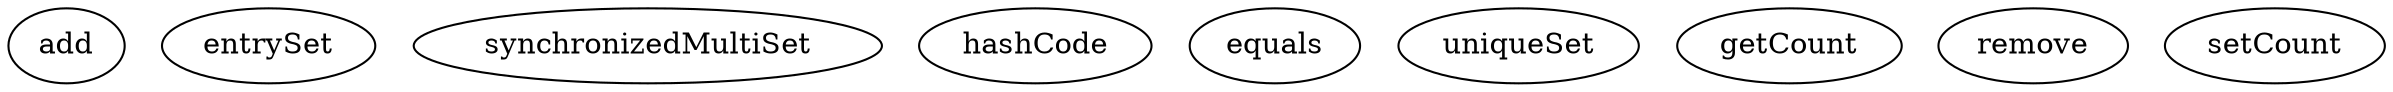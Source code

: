 digraph G {
add;
entrySet;
synchronizedMultiSet;
hashCode;
equals;
uniqueSet;
getCount;
remove;
setCount;
}
